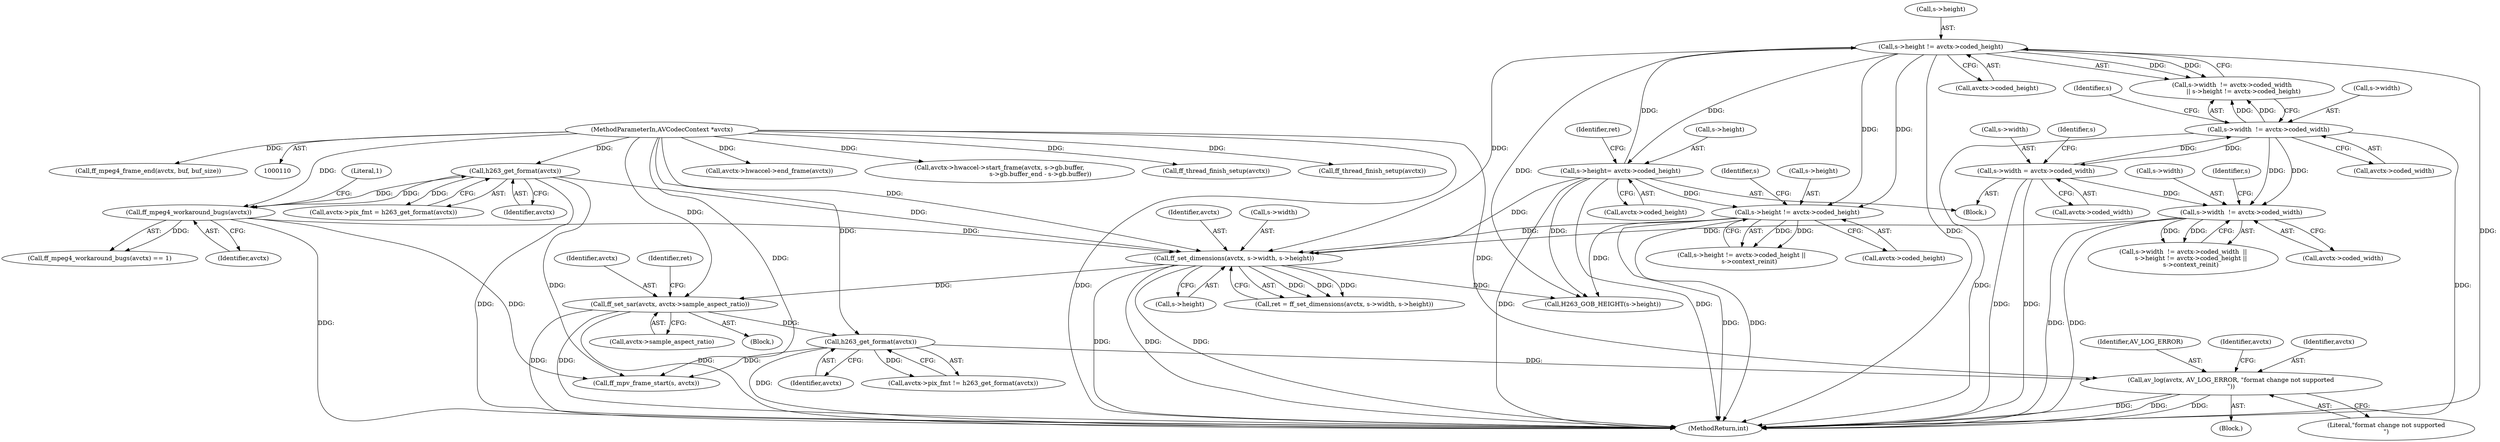 digraph "0_FFmpeg_bd27a9364ca274ca97f1df6d984e88a0700fb235_0@pointer" {
"1000741" [label="(Call,av_log(avctx, AV_LOG_ERROR, \"format change not supported\n\"))"];
"1000738" [label="(Call,h263_get_format(avctx))"];
"1000721" [label="(Call,ff_set_sar(avctx, avctx->sample_aspect_ratio))"];
"1000707" [label="(Call,ff_set_dimensions(avctx, s->width, s->height))"];
"1000588" [label="(Call,h263_get_format(avctx))"];
"1000661" [label="(Call,ff_mpeg4_workaround_bugs(avctx))"];
"1000111" [label="(MethodParameterIn,AVCodecContext *avctx)"];
"1000681" [label="(Call,s->width  != avctx->coded_width)"];
"1000522" [label="(Call,s->width  != avctx->coded_width)"];
"1000543" [label="(Call,s->width = avctx->coded_width)"];
"1000689" [label="(Call,s->height != avctx->coded_height)"];
"1000529" [label="(Call,s->height != avctx->coded_height)"];
"1000550" [label="(Call,s->height= avctx->coded_height)"];
"1000688" [label="(Call,s->height != avctx->coded_height ||\n        s->context_reinit)"];
"1000682" [label="(Call,s->width)"];
"1000747" [label="(Identifier,avctx)"];
"1000685" [label="(Call,avctx->coded_width)"];
"1000552" [label="(Identifier,s)"];
"1000663" [label="(Literal,1)"];
"1000693" [label="(Call,avctx->coded_height)"];
"1000707" [label="(Call,ff_set_dimensions(avctx, s->width, s->height))"];
"1000522" [label="(Call,s->width  != avctx->coded_width)"];
"1000712" [label="(Call,s->height)"];
"1000521" [label="(Call,s->width  != avctx->coded_width\n            || s->height != avctx->coded_height)"];
"1000741" [label="(Call,av_log(avctx, AV_LOG_ERROR, \"format change not supported\n\"))"];
"1000740" [label="(Block,)"];
"1000536" [label="(Block,)"];
"1000691" [label="(Identifier,s)"];
"1000661" [label="(Call,ff_mpeg4_workaround_bugs(avctx))"];
"1000938" [label="(Call,ff_mpv_frame_start(s, avctx))"];
"1000708" [label="(Identifier,avctx)"];
"1000529" [label="(Call,s->height != avctx->coded_height)"];
"1000547" [label="(Call,avctx->coded_width)"];
"1000690" [label="(Call,s->height)"];
"1000533" [label="(Call,avctx->coded_height)"];
"1000551" [label="(Call,s->height)"];
"1000734" [label="(Call,avctx->pix_fmt != h263_get_format(avctx))"];
"1001474" [label="(MethodReturn,int)"];
"1000662" [label="(Identifier,avctx)"];
"1000723" [label="(Call,avctx->sample_aspect_ratio)"];
"1001200" [label="(Call,avctx->hwaccel->end_frame(avctx))"];
"1000550" [label="(Call,s->height= avctx->coded_height)"];
"1000660" [label="(Call,ff_mpeg4_workaround_bugs(avctx) == 1)"];
"1000689" [label="(Call,s->height != avctx->coded_height)"];
"1000526" [label="(Call,avctx->coded_width)"];
"1000523" [label="(Call,s->width)"];
"1000530" [label="(Call,s->height)"];
"1000742" [label="(Identifier,avctx)"];
"1000728" [label="(Identifier,ret)"];
"1000738" [label="(Call,h263_get_format(avctx))"];
"1000544" [label="(Call,s->width)"];
"1000958" [label="(Call,avctx->hwaccel->start_frame(avctx, s->gb.buffer,\n                                          s->gb.buffer_end - s->gb.buffer))"];
"1000743" [label="(Identifier,AV_LOG_ERROR)"];
"1000739" [label="(Identifier,avctx)"];
"1000709" [label="(Call,s->width)"];
"1000588" [label="(Call,h263_get_format(avctx))"];
"1000559" [label="(Identifier,ret)"];
"1000543" [label="(Call,s->width = avctx->coded_width)"];
"1000554" [label="(Call,avctx->coded_height)"];
"1001231" [label="(Call,ff_thread_finish_setup(avctx))"];
"1000705" [label="(Call,ret = ff_set_dimensions(avctx, s->width, s->height))"];
"1000774" [label="(Call,H263_GOB_HEIGHT(s->height))"];
"1000722" [label="(Identifier,avctx)"];
"1000531" [label="(Identifier,s)"];
"1000111" [label="(MethodParameterIn,AVCodecContext *avctx)"];
"1000949" [label="(Call,ff_thread_finish_setup(avctx))"];
"1000589" [label="(Identifier,avctx)"];
"1000721" [label="(Call,ff_set_sar(avctx, avctx->sample_aspect_ratio))"];
"1000697" [label="(Identifier,s)"];
"1000680" [label="(Call,s->width  != avctx->coded_width  ||\n        s->height != avctx->coded_height ||\n        s->context_reinit)"];
"1001218" [label="(Call,ff_mpeg4_frame_end(avctx, buf, buf_size))"];
"1000744" [label="(Literal,\"format change not supported\n\")"];
"1000699" [label="(Block,)"];
"1000584" [label="(Call,avctx->pix_fmt = h263_get_format(avctx))"];
"1000681" [label="(Call,s->width  != avctx->coded_width)"];
"1000741" -> "1000740"  [label="AST: "];
"1000741" -> "1000744"  [label="CFG: "];
"1000742" -> "1000741"  [label="AST: "];
"1000743" -> "1000741"  [label="AST: "];
"1000744" -> "1000741"  [label="AST: "];
"1000747" -> "1000741"  [label="CFG: "];
"1000741" -> "1001474"  [label="DDG: "];
"1000741" -> "1001474"  [label="DDG: "];
"1000741" -> "1001474"  [label="DDG: "];
"1000738" -> "1000741"  [label="DDG: "];
"1000111" -> "1000741"  [label="DDG: "];
"1000738" -> "1000734"  [label="AST: "];
"1000738" -> "1000739"  [label="CFG: "];
"1000739" -> "1000738"  [label="AST: "];
"1000734" -> "1000738"  [label="CFG: "];
"1000738" -> "1001474"  [label="DDG: "];
"1000738" -> "1000734"  [label="DDG: "];
"1000721" -> "1000738"  [label="DDG: "];
"1000111" -> "1000738"  [label="DDG: "];
"1000738" -> "1000938"  [label="DDG: "];
"1000721" -> "1000699"  [label="AST: "];
"1000721" -> "1000723"  [label="CFG: "];
"1000722" -> "1000721"  [label="AST: "];
"1000723" -> "1000721"  [label="AST: "];
"1000728" -> "1000721"  [label="CFG: "];
"1000721" -> "1001474"  [label="DDG: "];
"1000721" -> "1001474"  [label="DDG: "];
"1000721" -> "1001474"  [label="DDG: "];
"1000707" -> "1000721"  [label="DDG: "];
"1000111" -> "1000721"  [label="DDG: "];
"1000707" -> "1000705"  [label="AST: "];
"1000707" -> "1000712"  [label="CFG: "];
"1000708" -> "1000707"  [label="AST: "];
"1000709" -> "1000707"  [label="AST: "];
"1000712" -> "1000707"  [label="AST: "];
"1000705" -> "1000707"  [label="CFG: "];
"1000707" -> "1001474"  [label="DDG: "];
"1000707" -> "1001474"  [label="DDG: "];
"1000707" -> "1001474"  [label="DDG: "];
"1000707" -> "1000705"  [label="DDG: "];
"1000707" -> "1000705"  [label="DDG: "];
"1000707" -> "1000705"  [label="DDG: "];
"1000588" -> "1000707"  [label="DDG: "];
"1000661" -> "1000707"  [label="DDG: "];
"1000111" -> "1000707"  [label="DDG: "];
"1000681" -> "1000707"  [label="DDG: "];
"1000689" -> "1000707"  [label="DDG: "];
"1000529" -> "1000707"  [label="DDG: "];
"1000550" -> "1000707"  [label="DDG: "];
"1000707" -> "1000774"  [label="DDG: "];
"1000588" -> "1000584"  [label="AST: "];
"1000588" -> "1000589"  [label="CFG: "];
"1000589" -> "1000588"  [label="AST: "];
"1000584" -> "1000588"  [label="CFG: "];
"1000588" -> "1001474"  [label="DDG: "];
"1000588" -> "1000584"  [label="DDG: "];
"1000661" -> "1000588"  [label="DDG: "];
"1000111" -> "1000588"  [label="DDG: "];
"1000588" -> "1000661"  [label="DDG: "];
"1000588" -> "1000938"  [label="DDG: "];
"1000661" -> "1000660"  [label="AST: "];
"1000661" -> "1000662"  [label="CFG: "];
"1000662" -> "1000661"  [label="AST: "];
"1000663" -> "1000661"  [label="CFG: "];
"1000661" -> "1001474"  [label="DDG: "];
"1000661" -> "1000660"  [label="DDG: "];
"1000111" -> "1000661"  [label="DDG: "];
"1000661" -> "1000938"  [label="DDG: "];
"1000111" -> "1000110"  [label="AST: "];
"1000111" -> "1001474"  [label="DDG: "];
"1000111" -> "1000938"  [label="DDG: "];
"1000111" -> "1000949"  [label="DDG: "];
"1000111" -> "1000958"  [label="DDG: "];
"1000111" -> "1001200"  [label="DDG: "];
"1000111" -> "1001218"  [label="DDG: "];
"1000111" -> "1001231"  [label="DDG: "];
"1000681" -> "1000680"  [label="AST: "];
"1000681" -> "1000685"  [label="CFG: "];
"1000682" -> "1000681"  [label="AST: "];
"1000685" -> "1000681"  [label="AST: "];
"1000691" -> "1000681"  [label="CFG: "];
"1000680" -> "1000681"  [label="CFG: "];
"1000681" -> "1001474"  [label="DDG: "];
"1000681" -> "1001474"  [label="DDG: "];
"1000681" -> "1000680"  [label="DDG: "];
"1000681" -> "1000680"  [label="DDG: "];
"1000522" -> "1000681"  [label="DDG: "];
"1000522" -> "1000681"  [label="DDG: "];
"1000543" -> "1000681"  [label="DDG: "];
"1000522" -> "1000521"  [label="AST: "];
"1000522" -> "1000526"  [label="CFG: "];
"1000523" -> "1000522"  [label="AST: "];
"1000526" -> "1000522"  [label="AST: "];
"1000531" -> "1000522"  [label="CFG: "];
"1000521" -> "1000522"  [label="CFG: "];
"1000522" -> "1001474"  [label="DDG: "];
"1000522" -> "1001474"  [label="DDG: "];
"1000522" -> "1000521"  [label="DDG: "];
"1000522" -> "1000521"  [label="DDG: "];
"1000543" -> "1000522"  [label="DDG: "];
"1000522" -> "1000543"  [label="DDG: "];
"1000543" -> "1000536"  [label="AST: "];
"1000543" -> "1000547"  [label="CFG: "];
"1000544" -> "1000543"  [label="AST: "];
"1000547" -> "1000543"  [label="AST: "];
"1000552" -> "1000543"  [label="CFG: "];
"1000543" -> "1001474"  [label="DDG: "];
"1000543" -> "1001474"  [label="DDG: "];
"1000689" -> "1000688"  [label="AST: "];
"1000689" -> "1000693"  [label="CFG: "];
"1000690" -> "1000689"  [label="AST: "];
"1000693" -> "1000689"  [label="AST: "];
"1000697" -> "1000689"  [label="CFG: "];
"1000688" -> "1000689"  [label="CFG: "];
"1000689" -> "1001474"  [label="DDG: "];
"1000689" -> "1001474"  [label="DDG: "];
"1000689" -> "1000688"  [label="DDG: "];
"1000689" -> "1000688"  [label="DDG: "];
"1000529" -> "1000689"  [label="DDG: "];
"1000529" -> "1000689"  [label="DDG: "];
"1000550" -> "1000689"  [label="DDG: "];
"1000689" -> "1000774"  [label="DDG: "];
"1000529" -> "1000521"  [label="AST: "];
"1000529" -> "1000533"  [label="CFG: "];
"1000530" -> "1000529"  [label="AST: "];
"1000533" -> "1000529"  [label="AST: "];
"1000521" -> "1000529"  [label="CFG: "];
"1000529" -> "1001474"  [label="DDG: "];
"1000529" -> "1001474"  [label="DDG: "];
"1000529" -> "1000521"  [label="DDG: "];
"1000529" -> "1000521"  [label="DDG: "];
"1000550" -> "1000529"  [label="DDG: "];
"1000529" -> "1000550"  [label="DDG: "];
"1000529" -> "1000774"  [label="DDG: "];
"1000550" -> "1000536"  [label="AST: "];
"1000550" -> "1000554"  [label="CFG: "];
"1000551" -> "1000550"  [label="AST: "];
"1000554" -> "1000550"  [label="AST: "];
"1000559" -> "1000550"  [label="CFG: "];
"1000550" -> "1001474"  [label="DDG: "];
"1000550" -> "1001474"  [label="DDG: "];
"1000550" -> "1000774"  [label="DDG: "];
}

